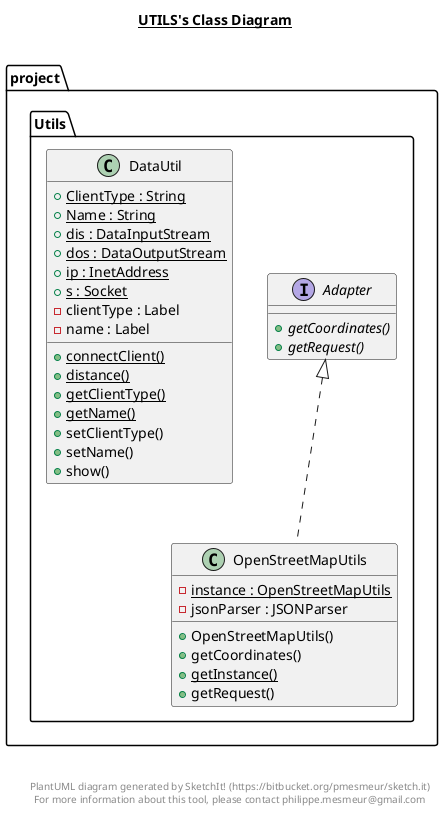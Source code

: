 @startuml

title __UTILS's Class Diagram__\n

  namespace project {
    namespace Utils {
      interface project.Utils.Adapter {
          {abstract} + getCoordinates()
          {abstract} + getRequest()
      }
    }
  }
  

  namespace project {
    namespace Utils {
      class project.Utils.DataUtil {
          {static} + ClientType : String
          {static} + Name : String
          {static} + dis : DataInputStream
          {static} + dos : DataOutputStream
          {static} + ip : InetAddress
          {static} + s : Socket
          - clientType : Label
          - name : Label
          {static} + connectClient()
          {static} + distance()
          {static} + getClientType()
          {static} + getName()
          + setClientType()
          + setName()
          + show()
      }
    }
  }
  

  namespace project {
    namespace Utils {
      class project.Utils.OpenStreetMapUtils {
          {static} - instance : OpenStreetMapUtils
          - jsonParser : JSONParser
          + OpenStreetMapUtils()
          + getCoordinates()
          {static} + getInstance()
          + getRequest()
      }
    }
  }
  

  project.Utils.OpenStreetMapUtils .up.|> project.Utils.Adapter


right footer


PlantUML diagram generated by SketchIt! (https://bitbucket.org/pmesmeur/sketch.it)
For more information about this tool, please contact philippe.mesmeur@gmail.com
endfooter

@enduml
